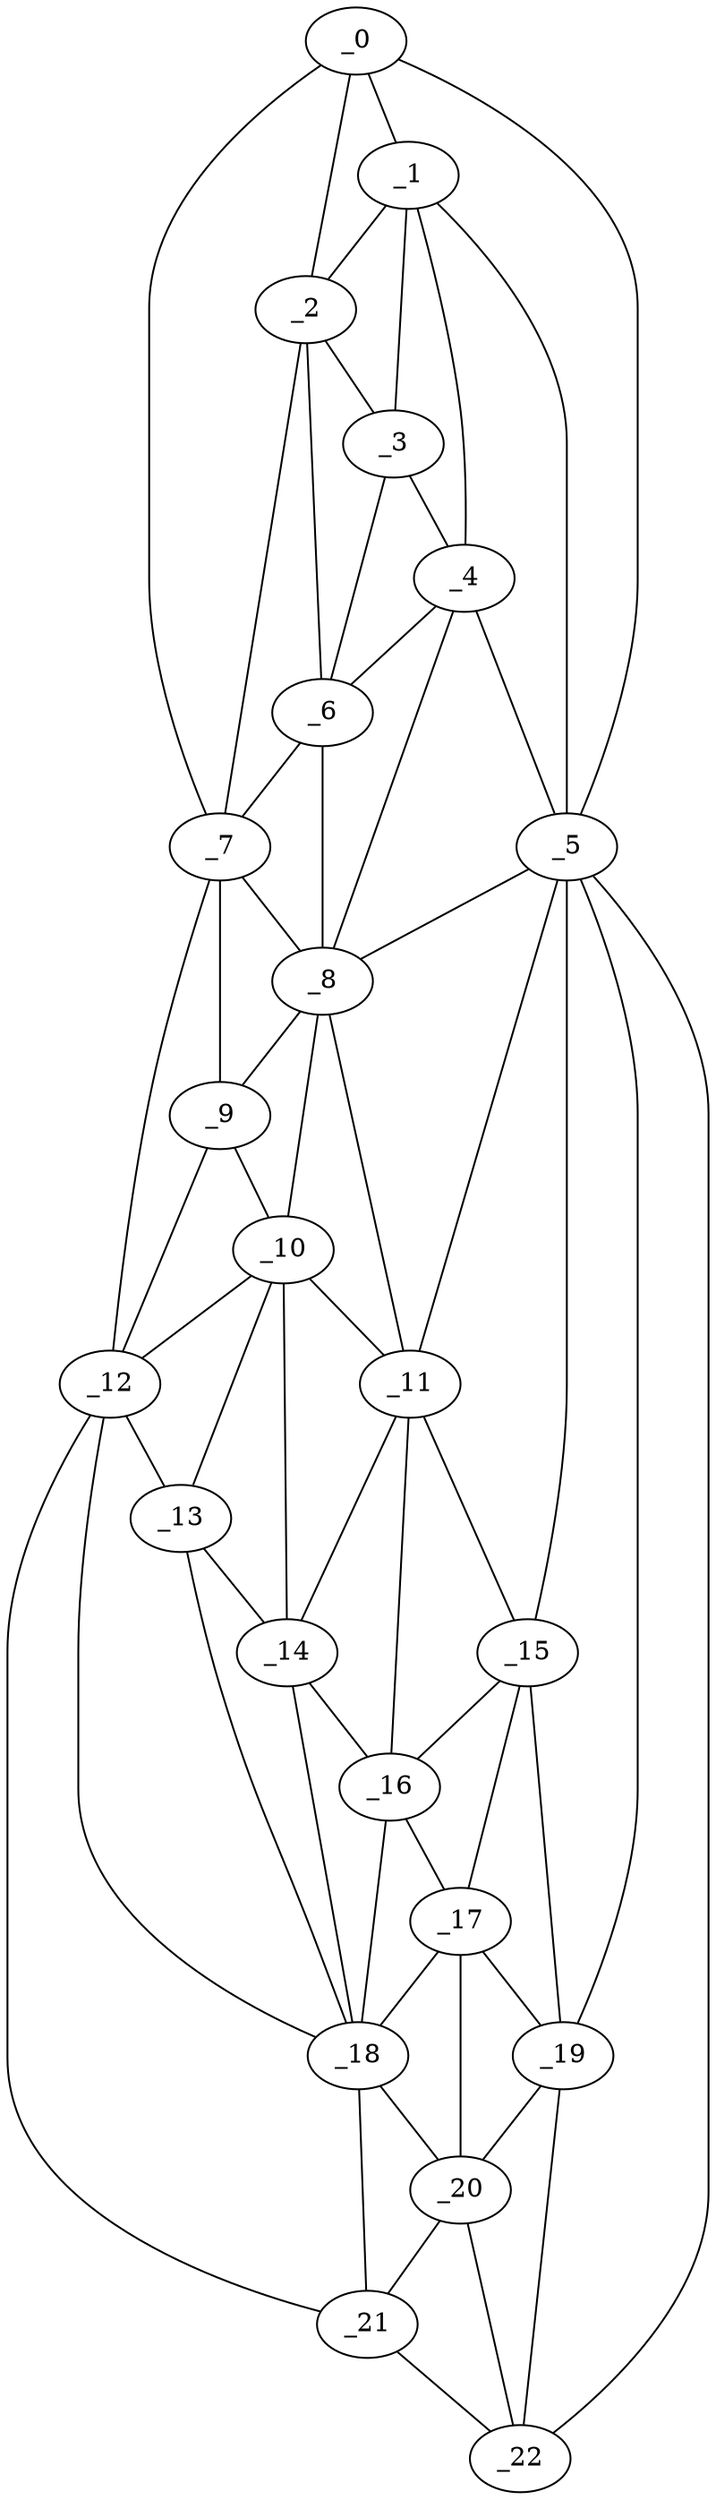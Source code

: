 graph "obj78__10.gxl" {
	_0	 [x=5,
		y=63];
	_1	 [x=14,
		y=64];
	_0 -- _1	 [valence=2];
	_2	 [x=22,
		y=56];
	_0 -- _2	 [valence=2];
	_5	 [x=49,
		y=74];
	_0 -- _5	 [valence=1];
	_7	 [x=55,
		y=40];
	_0 -- _7	 [valence=1];
	_1 -- _2	 [valence=2];
	_3	 [x=41,
		y=62];
	_1 -- _3	 [valence=2];
	_4	 [x=45,
		y=67];
	_1 -- _4	 [valence=1];
	_1 -- _5	 [valence=2];
	_2 -- _3	 [valence=1];
	_6	 [x=50,
		y=47];
	_2 -- _6	 [valence=2];
	_2 -- _7	 [valence=2];
	_3 -- _4	 [valence=1];
	_3 -- _6	 [valence=2];
	_4 -- _5	 [valence=2];
	_4 -- _6	 [valence=2];
	_8	 [x=66,
		y=53];
	_4 -- _8	 [valence=1];
	_5 -- _8	 [valence=2];
	_11	 [x=79,
		y=61];
	_5 -- _11	 [valence=2];
	_15	 [x=94,
		y=70];
	_5 -- _15	 [valence=2];
	_19	 [x=113,
		y=73];
	_5 -- _19	 [valence=1];
	_22	 [x=126,
		y=76];
	_5 -- _22	 [valence=1];
	_6 -- _7	 [valence=1];
	_6 -- _8	 [valence=2];
	_7 -- _8	 [valence=2];
	_9	 [x=73,
		y=41];
	_7 -- _9	 [valence=1];
	_12	 [x=80,
		y=39];
	_7 -- _12	 [valence=1];
	_8 -- _9	 [valence=2];
	_10	 [x=76,
		y=51];
	_8 -- _10	 [valence=1];
	_8 -- _11	 [valence=1];
	_9 -- _10	 [valence=2];
	_9 -- _12	 [valence=1];
	_10 -- _11	 [valence=2];
	_10 -- _12	 [valence=1];
	_13	 [x=85,
		y=45];
	_10 -- _13	 [valence=1];
	_14	 [x=89,
		y=49];
	_10 -- _14	 [valence=1];
	_11 -- _14	 [valence=2];
	_11 -- _15	 [valence=2];
	_16	 [x=96,
		y=54];
	_11 -- _16	 [valence=1];
	_12 -- _13	 [valence=2];
	_18	 [x=104,
		y=54];
	_12 -- _18	 [valence=1];
	_21	 [x=122,
		y=59];
	_12 -- _21	 [valence=1];
	_13 -- _14	 [valence=2];
	_13 -- _18	 [valence=1];
	_14 -- _16	 [valence=2];
	_14 -- _18	 [valence=2];
	_15 -- _16	 [valence=2];
	_17	 [x=101,
		y=61];
	_15 -- _17	 [valence=1];
	_15 -- _19	 [valence=2];
	_16 -- _17	 [valence=2];
	_16 -- _18	 [valence=2];
	_17 -- _18	 [valence=1];
	_17 -- _19	 [valence=1];
	_20	 [x=121,
		y=66];
	_17 -- _20	 [valence=2];
	_18 -- _20	 [valence=2];
	_18 -- _21	 [valence=2];
	_19 -- _20	 [valence=2];
	_19 -- _22	 [valence=1];
	_20 -- _21	 [valence=1];
	_20 -- _22	 [valence=2];
	_21 -- _22	 [valence=1];
}
